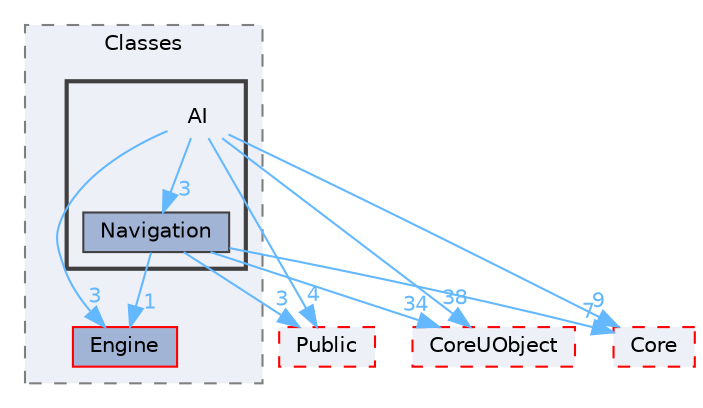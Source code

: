 digraph "AI"
{
 // INTERACTIVE_SVG=YES
 // LATEX_PDF_SIZE
  bgcolor="transparent";
  edge [fontname=Helvetica,fontsize=10,labelfontname=Helvetica,labelfontsize=10];
  node [fontname=Helvetica,fontsize=10,shape=box,height=0.2,width=0.4];
  compound=true
  subgraph clusterdir_0ed647eebe6ffcaa496d3842b7cec6ce {
    graph [ bgcolor="#edf0f7", pencolor="grey50", label="Classes", fontname=Helvetica,fontsize=10 style="filled,dashed", URL="dir_0ed647eebe6ffcaa496d3842b7cec6ce.html",tooltip=""]
  dir_275ee67e3d4a14e20f43a2d02c6b328e [label="Engine", fillcolor="#a2b4d6", color="red", style="filled", URL="dir_275ee67e3d4a14e20f43a2d02c6b328e.html",tooltip=""];
  subgraph clusterdir_3c7b4b560bc72dddc2e041fd32a2c859 {
    graph [ bgcolor="#edf0f7", pencolor="grey25", label="", fontname=Helvetica,fontsize=10 style="filled,bold", URL="dir_3c7b4b560bc72dddc2e041fd32a2c859.html",tooltip=""]
    dir_3c7b4b560bc72dddc2e041fd32a2c859 [shape=plaintext, label="AI"];
  dir_de74c31a3b6c23d0f549094b144319e3 [label="Navigation", fillcolor="#a2b4d6", color="grey25", style="filled", URL="dir_de74c31a3b6c23d0f549094b144319e3.html",tooltip=""];
  }
  }
  dir_0e6cddcc9caa1238c7f3774224afaa45 [label="Core", fillcolor="#edf0f7", color="red", style="filled,dashed", URL="dir_0e6cddcc9caa1238c7f3774224afaa45.html",tooltip=""];
  dir_1d06a51bfc871a6a1823440d0d72725c [label="Public", fillcolor="#edf0f7", color="red", style="filled,dashed", URL="dir_1d06a51bfc871a6a1823440d0d72725c.html",tooltip=""];
  dir_4c499e5e32e2b4479ad7e552df73eeae [label="CoreUObject", fillcolor="#edf0f7", color="red", style="filled,dashed", URL="dir_4c499e5e32e2b4479ad7e552df73eeae.html",tooltip=""];
  dir_3c7b4b560bc72dddc2e041fd32a2c859->dir_0e6cddcc9caa1238c7f3774224afaa45 [headlabel="9", labeldistance=1.5 headhref="dir_000018_000266.html" href="dir_000018_000266.html" color="steelblue1" fontcolor="steelblue1"];
  dir_3c7b4b560bc72dddc2e041fd32a2c859->dir_1d06a51bfc871a6a1823440d0d72725c [headlabel="4", labeldistance=1.5 headhref="dir_000018_000935.html" href="dir_000018_000935.html" color="steelblue1" fontcolor="steelblue1"];
  dir_3c7b4b560bc72dddc2e041fd32a2c859->dir_275ee67e3d4a14e20f43a2d02c6b328e [headlabel="3", labeldistance=1.5 headhref="dir_000018_000367.html" href="dir_000018_000367.html" color="steelblue1" fontcolor="steelblue1"];
  dir_3c7b4b560bc72dddc2e041fd32a2c859->dir_4c499e5e32e2b4479ad7e552df73eeae [headlabel="38", labeldistance=1.5 headhref="dir_000018_000268.html" href="dir_000018_000268.html" color="steelblue1" fontcolor="steelblue1"];
  dir_3c7b4b560bc72dddc2e041fd32a2c859->dir_de74c31a3b6c23d0f549094b144319e3 [headlabel="3", labeldistance=1.5 headhref="dir_000018_000682.html" href="dir_000018_000682.html" color="steelblue1" fontcolor="steelblue1"];
  dir_de74c31a3b6c23d0f549094b144319e3->dir_0e6cddcc9caa1238c7f3774224afaa45 [headlabel="7", labeldistance=1.5 headhref="dir_000682_000266.html" href="dir_000682_000266.html" color="steelblue1" fontcolor="steelblue1"];
  dir_de74c31a3b6c23d0f549094b144319e3->dir_1d06a51bfc871a6a1823440d0d72725c [headlabel="3", labeldistance=1.5 headhref="dir_000682_000935.html" href="dir_000682_000935.html" color="steelblue1" fontcolor="steelblue1"];
  dir_de74c31a3b6c23d0f549094b144319e3->dir_275ee67e3d4a14e20f43a2d02c6b328e [headlabel="1", labeldistance=1.5 headhref="dir_000682_000367.html" href="dir_000682_000367.html" color="steelblue1" fontcolor="steelblue1"];
  dir_de74c31a3b6c23d0f549094b144319e3->dir_4c499e5e32e2b4479ad7e552df73eeae [headlabel="34", labeldistance=1.5 headhref="dir_000682_000268.html" href="dir_000682_000268.html" color="steelblue1" fontcolor="steelblue1"];
}
